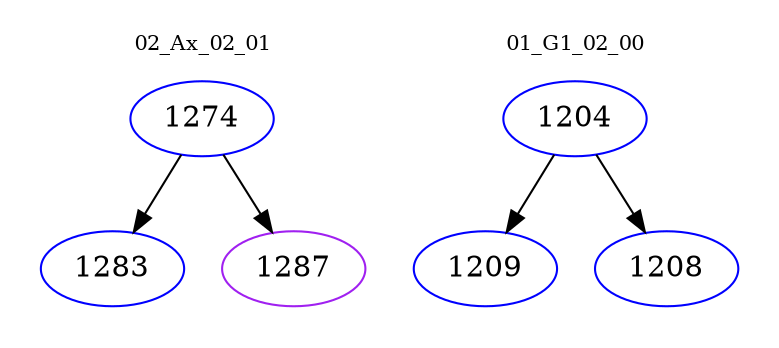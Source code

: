 digraph{
subgraph cluster_0 {
color = white
label = "02_Ax_02_01";
fontsize=10;
T0_1274 [label="1274", color="blue"]
T0_1274 -> T0_1283 [color="black"]
T0_1283 [label="1283", color="blue"]
T0_1274 -> T0_1287 [color="black"]
T0_1287 [label="1287", color="purple"]
}
subgraph cluster_1 {
color = white
label = "01_G1_02_00";
fontsize=10;
T1_1204 [label="1204", color="blue"]
T1_1204 -> T1_1209 [color="black"]
T1_1209 [label="1209", color="blue"]
T1_1204 -> T1_1208 [color="black"]
T1_1208 [label="1208", color="blue"]
}
}
